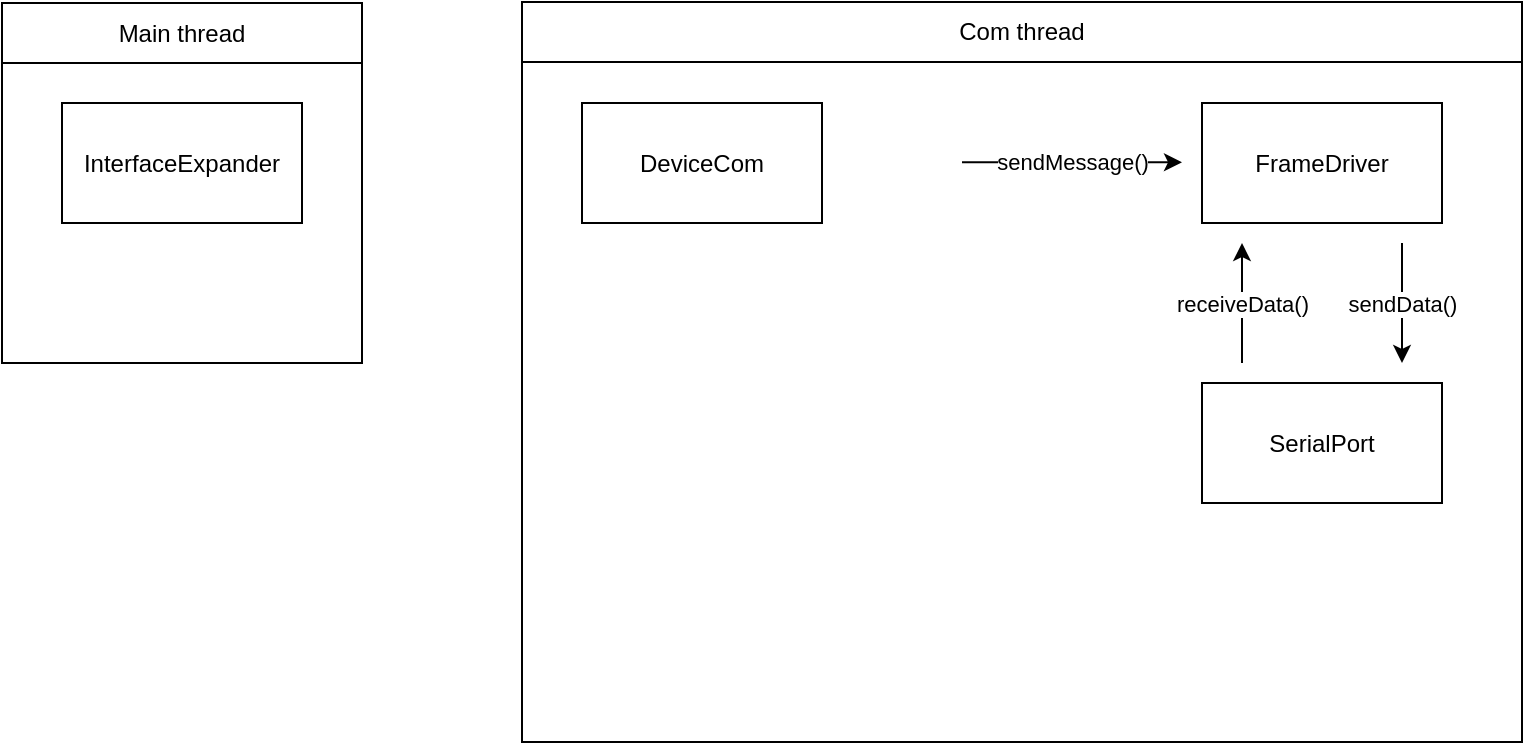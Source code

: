 <mxfile version="24.4.8" type="device">
  <diagram name="Page-1" id="J74IcI-AK6bZDN4WiDBa">
    <mxGraphModel dx="1103" dy="1296" grid="1" gridSize="10" guides="1" tooltips="1" connect="1" arrows="1" fold="1" page="1" pageScale="1" pageWidth="850" pageHeight="1100" math="0" shadow="0">
      <root>
        <mxCell id="0" />
        <mxCell id="1" parent="0" />
        <mxCell id="Rl8s-qx2e9Q35ddYJUpz-3" value="" style="rounded=0;whiteSpace=wrap;html=1;" parent="1" vertex="1">
          <mxGeometry x="880" y="70.5" width="180" height="150" as="geometry" />
        </mxCell>
        <mxCell id="Rl8s-qx2e9Q35ddYJUpz-4" value="" style="rounded=0;whiteSpace=wrap;html=1;" parent="1" vertex="1">
          <mxGeometry x="1140" y="70" width="500" height="340" as="geometry" />
        </mxCell>
        <mxCell id="Rl8s-qx2e9Q35ddYJUpz-5" value="Main thread" style="rounded=0;whiteSpace=wrap;html=1;" parent="1" vertex="1">
          <mxGeometry x="880" y="40.5" width="180" height="30" as="geometry" />
        </mxCell>
        <mxCell id="Rl8s-qx2e9Q35ddYJUpz-6" value="Com thread" style="rounded=0;whiteSpace=wrap;html=1;" parent="1" vertex="1">
          <mxGeometry x="1140" y="40" width="500" height="30" as="geometry" />
        </mxCell>
        <mxCell id="Rl8s-qx2e9Q35ddYJUpz-7" value="InterfaceExpander" style="rounded=0;whiteSpace=wrap;html=1;" parent="1" vertex="1">
          <mxGeometry x="910" y="90.5" width="120" height="60" as="geometry" />
        </mxCell>
        <mxCell id="Rl8s-qx2e9Q35ddYJUpz-8" value="DeviceCom" style="rounded=0;whiteSpace=wrap;html=1;" parent="1" vertex="1">
          <mxGeometry x="1170" y="90.5" width="120" height="60" as="geometry" />
        </mxCell>
        <mxCell id="euKweKTZrxl3HOk3v4oE-1" value="FrameDriver" style="rounded=0;whiteSpace=wrap;html=1;" vertex="1" parent="1">
          <mxGeometry x="1480" y="90.5" width="120" height="60" as="geometry" />
        </mxCell>
        <mxCell id="euKweKTZrxl3HOk3v4oE-2" value="SerialPort" style="rounded=0;whiteSpace=wrap;html=1;" vertex="1" parent="1">
          <mxGeometry x="1480" y="230.5" width="120" height="60" as="geometry" />
        </mxCell>
        <mxCell id="euKweKTZrxl3HOk3v4oE-3" value="sendData()" style="endArrow=classic;html=1;rounded=0;" edge="1" parent="1">
          <mxGeometry width="50" height="50" relative="1" as="geometry">
            <mxPoint x="1580" y="160.5" as="sourcePoint" />
            <mxPoint x="1580" y="220.5" as="targetPoint" />
          </mxGeometry>
        </mxCell>
        <mxCell id="euKweKTZrxl3HOk3v4oE-4" value="sendMessage()" style="endArrow=classic;html=1;rounded=0;" edge="1" parent="1">
          <mxGeometry width="50" height="50" relative="1" as="geometry">
            <mxPoint x="1360" y="120.14" as="sourcePoint" />
            <mxPoint x="1470" y="120.14" as="targetPoint" />
          </mxGeometry>
        </mxCell>
        <mxCell id="euKweKTZrxl3HOk3v4oE-5" value="receiveData()" style="endArrow=classic;html=1;rounded=0;" edge="1" parent="1">
          <mxGeometry width="50" height="50" relative="1" as="geometry">
            <mxPoint x="1500" y="220.5" as="sourcePoint" />
            <mxPoint x="1500" y="160.5" as="targetPoint" />
          </mxGeometry>
        </mxCell>
      </root>
    </mxGraphModel>
  </diagram>
</mxfile>
